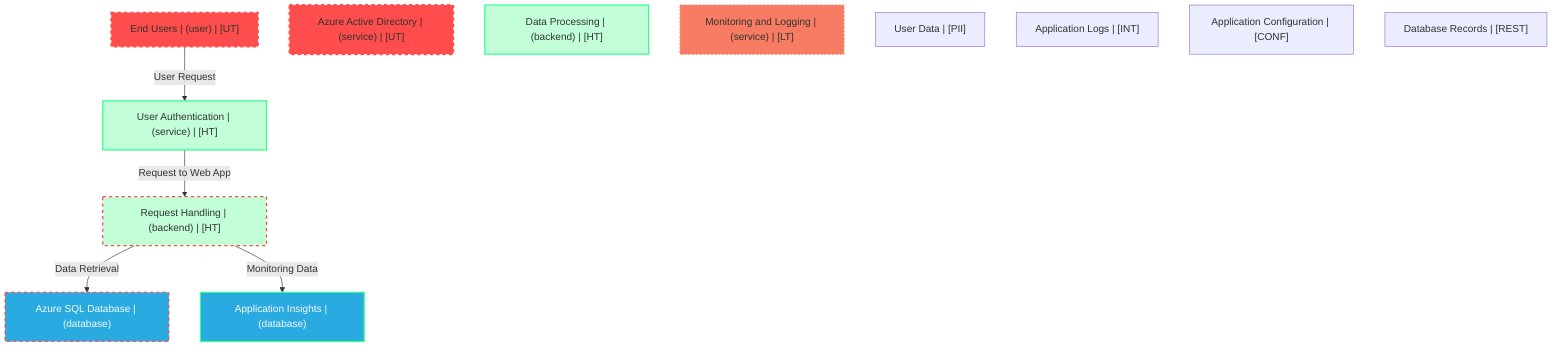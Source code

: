 graph TB
  node_01F8FZ5K0ZB3F8FQ8G3H4J7D8K["End Users | (user) | [UT]"]:::untrusted
  node_01F8FZ5K0ZB3F8FQ8G3H4J7D8L["Azure Active Directory | (service) | [UT]"]:::untrusted
  node_01F8FZ5K0ZB3F8FQ8G3H4J7D8E["User Authentication | (service) | [HT]"]:::highTrust
  node_01F8FZ5K0ZB3F8FQ8G3H4J7D8F["Request Handling | (backend) | [HT]"]:::highTrust
  node_01F8FZ5K0ZB3F8FQ8G3H4J7D8G["Data Processing | (backend) | [HT]"]:::highTrust
  node_01F8FZ5K0ZB3F8FQ8G3H4J7D8H["Monitoring and Logging | (service) | [LT]"]:::lowTrust
  node_01F8FZ5K0ZB3F8FQ8G3H4J7D8I["Azure SQL Database | (database)"]:::dataStore
  node_01F8FZ5K0ZB3F8FQ8G3H4J7D8J["Application Insights | (database)"]:::dataStore
  node_01F8FZ5K0ZB3F8FQ8G3H4J7D8A["User Data | [PII]"]:::dataAsset,pii
  node_01F8FZ5K0ZB3F8FQ8G3H4J7D8B["Application Logs | [INT]"]:::dataAsset,internal
  node_01F8FZ5K0ZB3F8FQ8G3H4J7D8C["Application Configuration | [CONF]"]:::dataAsset,confidential
  node_01F8FZ5K0ZB3F8FQ8G3H4J7D8D["Database Records | [REST]"]:::dataAsset,restricted

  node_01F8FZ5K0ZB3F8FQ8G3H4J7D8K -->|User Request| node_01F8FZ5K0ZB3F8FQ8G3H4J7D8E:::encryptedFlow
  node_01F8FZ5K0ZB3F8FQ8G3H4J7D8E -->|Request to Web App| node_01F8FZ5K0ZB3F8FQ8G3H4J7D8F:::unencryptedFlow
  node_01F8FZ5K0ZB3F8FQ8G3H4J7D8F -->|Data Retrieval| node_01F8FZ5K0ZB3F8FQ8G3H4J7D8I:::unencryptedFlow
  node_01F8FZ5K0ZB3F8FQ8G3H4J7D8F -->|Monitoring Data| node_01F8FZ5K0ZB3F8FQ8G3H4J7D8J:::encryptedFlow

  classDef externalEntity fill:#FF4C4C,stroke:#FF4C4C,stroke-width:2px,color:#F5F7FA
  classDef process fill:#36FF8F,stroke:#36FF8F,stroke-width:2px,color:#0B0D17
  classDef dataStore fill:#29ABE2,stroke:#29ABE2,stroke-width:2px,color:#F5F7FA
  classDef dataAsset fill:#A259FF,stroke:#c3a4ff,stroke-width:2px,color:#F5F7FA
  classDef untrusted fill:#FF4C4C,stroke:#FF4C4C,stroke-width:3px,stroke-dasharray:5 5
  classDef lowTrust fill:#f77c63,stroke:#f77c63,stroke-width:2px,stroke-dasharray:3 3
  classDef mediumTrust fill:#FFD300,stroke:#FFD300,stroke-width:2px
  classDef highTrust fill:#C2FFD8,stroke:#36FF8F,stroke-width:2px
  classDef veryHighTrust fill:#36FF8F,stroke:#36FF8F,stroke-width:3px
  classDef public fill:#C2FFD8,stroke:#36FF8F,stroke-width:1px
  classDef internal fill:#FFF2B3,stroke:#FFD300,stroke-width:1px
  classDef confidential fill:#FFB3B3,stroke:#FF4C4C,stroke-width:2px
  classDef restricted fill:#FF4C4C,stroke:#FF4C4C,stroke-width:3px
  classDef pii fill:#ffa1ad,stroke:#A259FF,stroke-width:2px
  classDef pci fill:#FF4C4C,stroke:#FF4C4C,stroke-width:3px
  classDef phi fill:#ffa1ad,stroke:#A259FF,stroke-width:3px
  classDef encryptedFlow stroke:#36FF8F,stroke-width:2px
  classDef unencryptedFlow stroke:#FF4C4C,stroke-width:2px,stroke-dasharray:5 5
  classDef authenticatedFlow stroke:#29ABE2,stroke-width:2px
  classDef trustBoundary fill:transparent,stroke:#2E3440,stroke-width:3px,stroke-dasharray:10 5